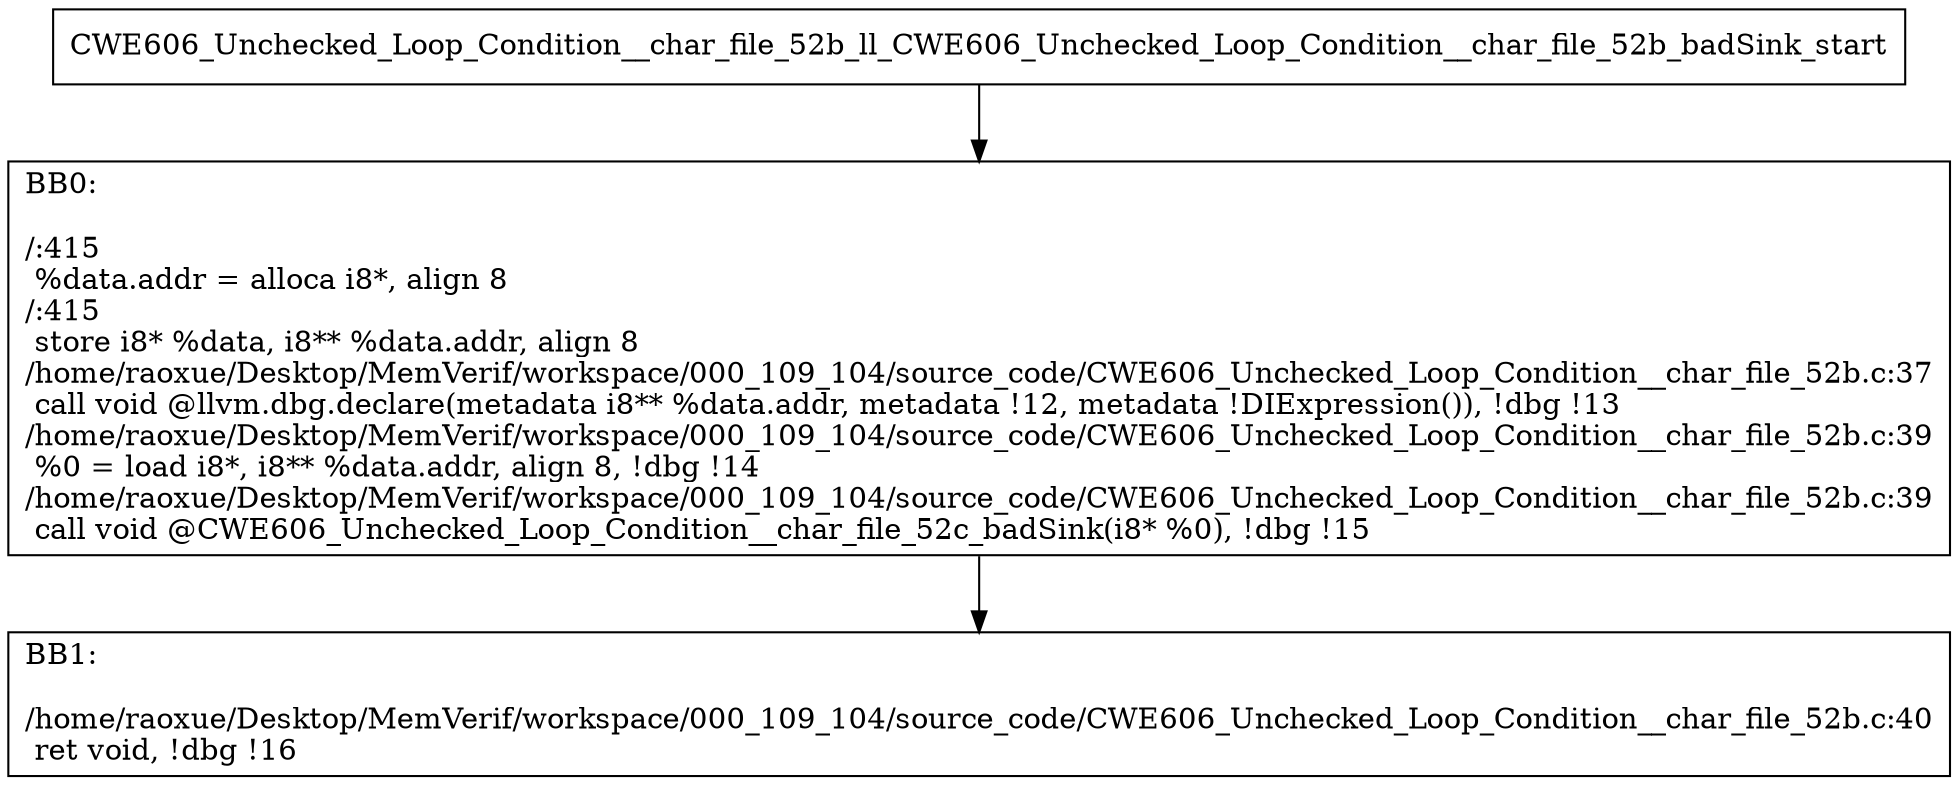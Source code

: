 digraph "CFG for'CWE606_Unchecked_Loop_Condition__char_file_52b_ll_CWE606_Unchecked_Loop_Condition__char_file_52b_badSink' function" {
	BBCWE606_Unchecked_Loop_Condition__char_file_52b_ll_CWE606_Unchecked_Loop_Condition__char_file_52b_badSink_start[shape=record,label="{CWE606_Unchecked_Loop_Condition__char_file_52b_ll_CWE606_Unchecked_Loop_Condition__char_file_52b_badSink_start}"];
	BBCWE606_Unchecked_Loop_Condition__char_file_52b_ll_CWE606_Unchecked_Loop_Condition__char_file_52b_badSink_start-> CWE606_Unchecked_Loop_Condition__char_file_52b_ll_CWE606_Unchecked_Loop_Condition__char_file_52b_badSinkBB0;
	CWE606_Unchecked_Loop_Condition__char_file_52b_ll_CWE606_Unchecked_Loop_Condition__char_file_52b_badSinkBB0 [shape=record, label="{BB0:\l\l/:415\l
  %data.addr = alloca i8*, align 8\l
/:415\l
  store i8* %data, i8** %data.addr, align 8\l
/home/raoxue/Desktop/MemVerif/workspace/000_109_104/source_code/CWE606_Unchecked_Loop_Condition__char_file_52b.c:37\l
  call void @llvm.dbg.declare(metadata i8** %data.addr, metadata !12, metadata !DIExpression()), !dbg !13\l
/home/raoxue/Desktop/MemVerif/workspace/000_109_104/source_code/CWE606_Unchecked_Loop_Condition__char_file_52b.c:39\l
  %0 = load i8*, i8** %data.addr, align 8, !dbg !14\l
/home/raoxue/Desktop/MemVerif/workspace/000_109_104/source_code/CWE606_Unchecked_Loop_Condition__char_file_52b.c:39\l
  call void @CWE606_Unchecked_Loop_Condition__char_file_52c_badSink(i8* %0), !dbg !15\l
}"];
	CWE606_Unchecked_Loop_Condition__char_file_52b_ll_CWE606_Unchecked_Loop_Condition__char_file_52b_badSinkBB0-> CWE606_Unchecked_Loop_Condition__char_file_52b_ll_CWE606_Unchecked_Loop_Condition__char_file_52b_badSinkBB1;
	CWE606_Unchecked_Loop_Condition__char_file_52b_ll_CWE606_Unchecked_Loop_Condition__char_file_52b_badSinkBB1 [shape=record, label="{BB1:\l\l/home/raoxue/Desktop/MemVerif/workspace/000_109_104/source_code/CWE606_Unchecked_Loop_Condition__char_file_52b.c:40\l
  ret void, !dbg !16\l
}"];
}
